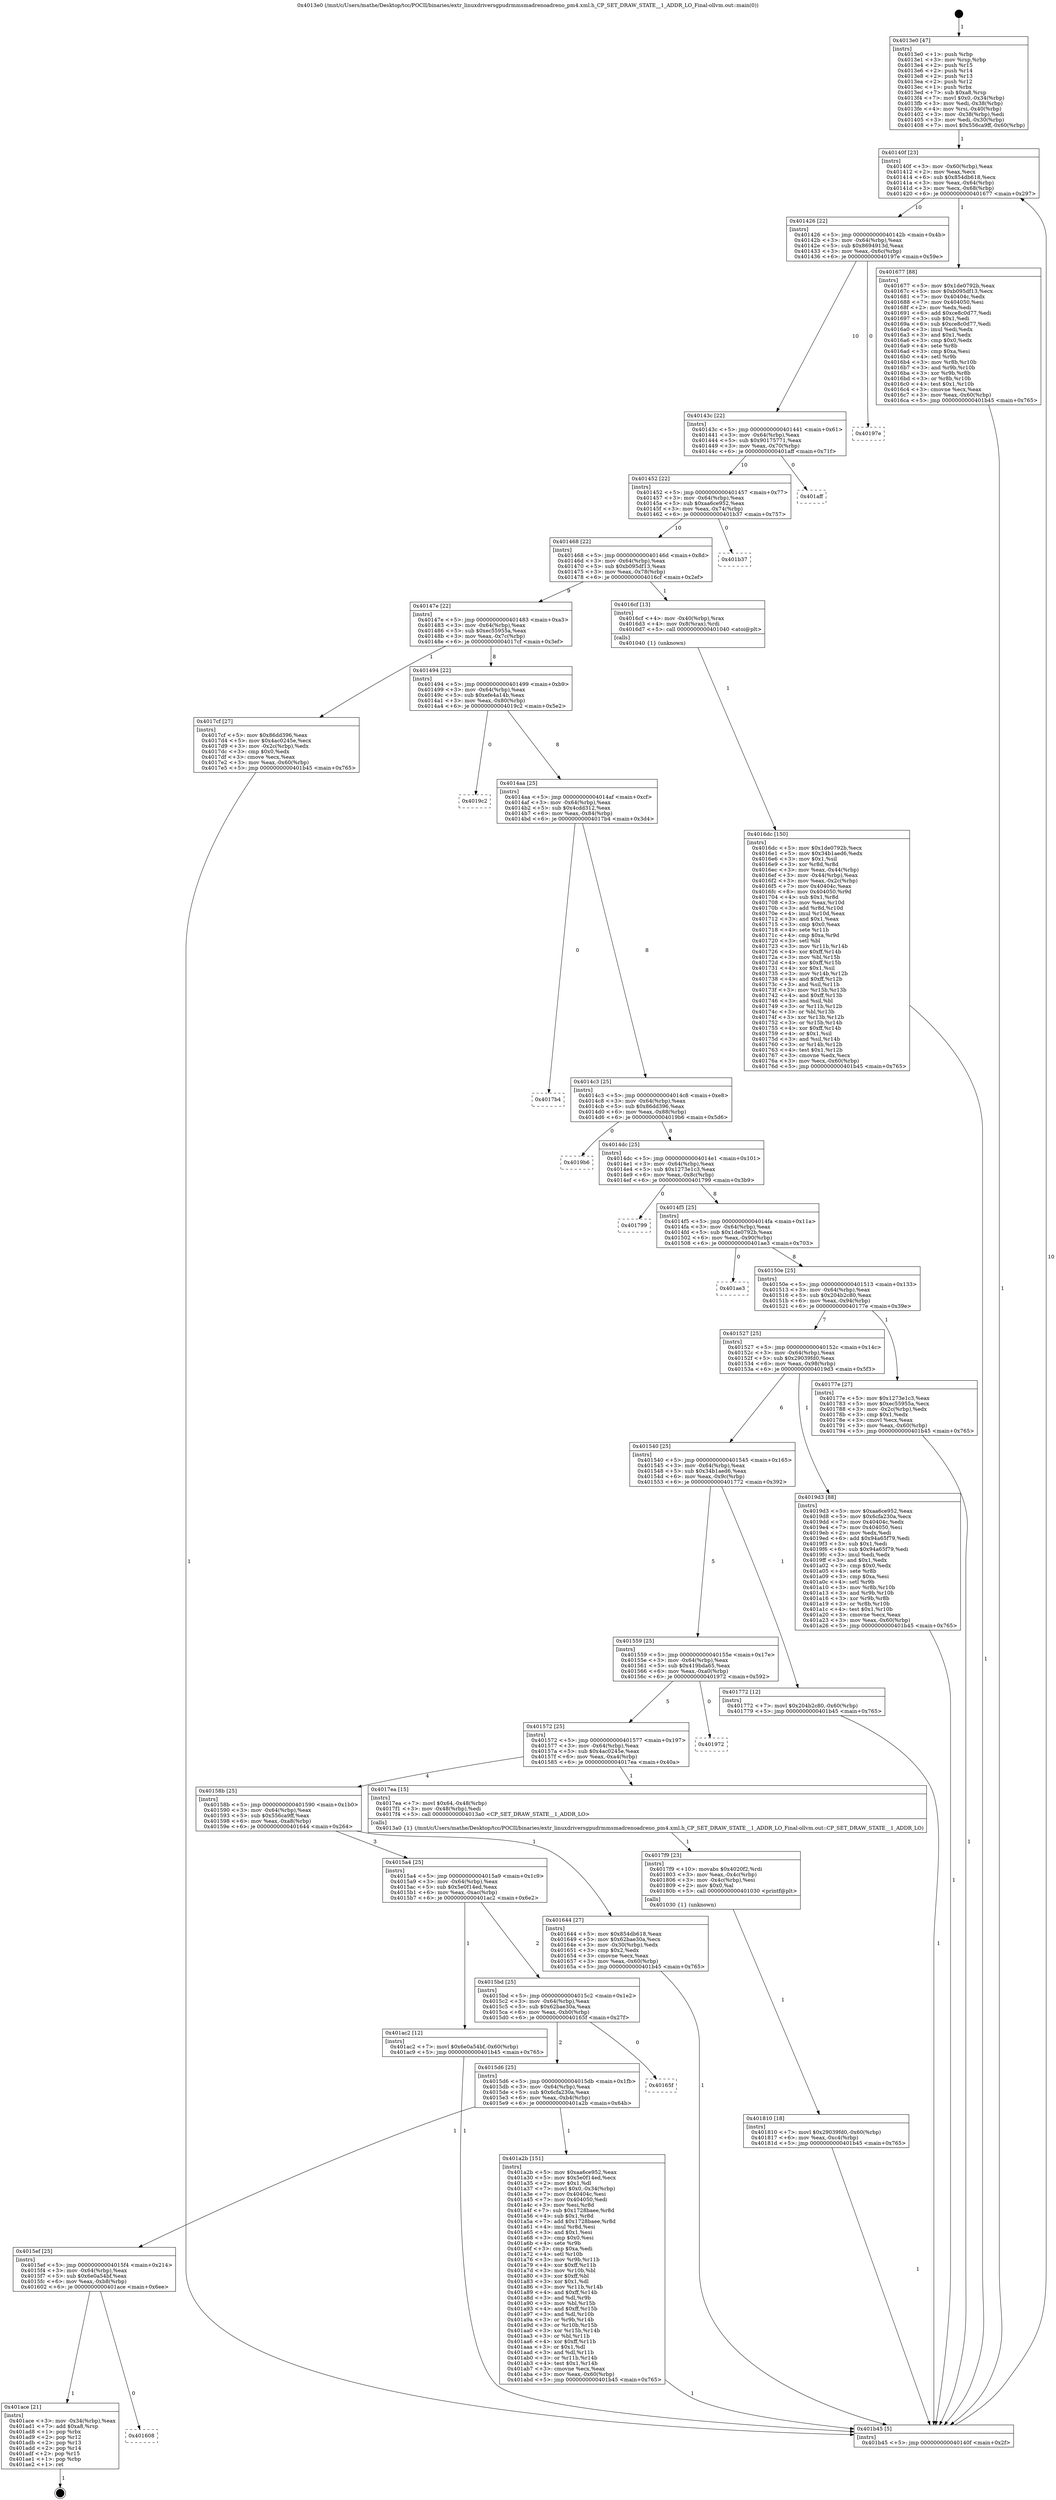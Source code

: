 digraph "0x4013e0" {
  label = "0x4013e0 (/mnt/c/Users/mathe/Desktop/tcc/POCII/binaries/extr_linuxdriversgpudrmmsmadrenoadreno_pm4.xml.h_CP_SET_DRAW_STATE__1_ADDR_LO_Final-ollvm.out::main(0))"
  labelloc = "t"
  node[shape=record]

  Entry [label="",width=0.3,height=0.3,shape=circle,fillcolor=black,style=filled]
  "0x40140f" [label="{
     0x40140f [23]\l
     | [instrs]\l
     &nbsp;&nbsp;0x40140f \<+3\>: mov -0x60(%rbp),%eax\l
     &nbsp;&nbsp;0x401412 \<+2\>: mov %eax,%ecx\l
     &nbsp;&nbsp;0x401414 \<+6\>: sub $0x854db618,%ecx\l
     &nbsp;&nbsp;0x40141a \<+3\>: mov %eax,-0x64(%rbp)\l
     &nbsp;&nbsp;0x40141d \<+3\>: mov %ecx,-0x68(%rbp)\l
     &nbsp;&nbsp;0x401420 \<+6\>: je 0000000000401677 \<main+0x297\>\l
  }"]
  "0x401677" [label="{
     0x401677 [88]\l
     | [instrs]\l
     &nbsp;&nbsp;0x401677 \<+5\>: mov $0x1de0792b,%eax\l
     &nbsp;&nbsp;0x40167c \<+5\>: mov $0xb095df13,%ecx\l
     &nbsp;&nbsp;0x401681 \<+7\>: mov 0x40404c,%edx\l
     &nbsp;&nbsp;0x401688 \<+7\>: mov 0x404050,%esi\l
     &nbsp;&nbsp;0x40168f \<+2\>: mov %edx,%edi\l
     &nbsp;&nbsp;0x401691 \<+6\>: add $0xce8c0d77,%edi\l
     &nbsp;&nbsp;0x401697 \<+3\>: sub $0x1,%edi\l
     &nbsp;&nbsp;0x40169a \<+6\>: sub $0xce8c0d77,%edi\l
     &nbsp;&nbsp;0x4016a0 \<+3\>: imul %edi,%edx\l
     &nbsp;&nbsp;0x4016a3 \<+3\>: and $0x1,%edx\l
     &nbsp;&nbsp;0x4016a6 \<+3\>: cmp $0x0,%edx\l
     &nbsp;&nbsp;0x4016a9 \<+4\>: sete %r8b\l
     &nbsp;&nbsp;0x4016ad \<+3\>: cmp $0xa,%esi\l
     &nbsp;&nbsp;0x4016b0 \<+4\>: setl %r9b\l
     &nbsp;&nbsp;0x4016b4 \<+3\>: mov %r8b,%r10b\l
     &nbsp;&nbsp;0x4016b7 \<+3\>: and %r9b,%r10b\l
     &nbsp;&nbsp;0x4016ba \<+3\>: xor %r9b,%r8b\l
     &nbsp;&nbsp;0x4016bd \<+3\>: or %r8b,%r10b\l
     &nbsp;&nbsp;0x4016c0 \<+4\>: test $0x1,%r10b\l
     &nbsp;&nbsp;0x4016c4 \<+3\>: cmovne %ecx,%eax\l
     &nbsp;&nbsp;0x4016c7 \<+3\>: mov %eax,-0x60(%rbp)\l
     &nbsp;&nbsp;0x4016ca \<+5\>: jmp 0000000000401b45 \<main+0x765\>\l
  }"]
  "0x401426" [label="{
     0x401426 [22]\l
     | [instrs]\l
     &nbsp;&nbsp;0x401426 \<+5\>: jmp 000000000040142b \<main+0x4b\>\l
     &nbsp;&nbsp;0x40142b \<+3\>: mov -0x64(%rbp),%eax\l
     &nbsp;&nbsp;0x40142e \<+5\>: sub $0x8694913d,%eax\l
     &nbsp;&nbsp;0x401433 \<+3\>: mov %eax,-0x6c(%rbp)\l
     &nbsp;&nbsp;0x401436 \<+6\>: je 000000000040197e \<main+0x59e\>\l
  }"]
  Exit [label="",width=0.3,height=0.3,shape=circle,fillcolor=black,style=filled,peripheries=2]
  "0x40197e" [label="{
     0x40197e\l
  }", style=dashed]
  "0x40143c" [label="{
     0x40143c [22]\l
     | [instrs]\l
     &nbsp;&nbsp;0x40143c \<+5\>: jmp 0000000000401441 \<main+0x61\>\l
     &nbsp;&nbsp;0x401441 \<+3\>: mov -0x64(%rbp),%eax\l
     &nbsp;&nbsp;0x401444 \<+5\>: sub $0x90175771,%eax\l
     &nbsp;&nbsp;0x401449 \<+3\>: mov %eax,-0x70(%rbp)\l
     &nbsp;&nbsp;0x40144c \<+6\>: je 0000000000401aff \<main+0x71f\>\l
  }"]
  "0x401608" [label="{
     0x401608\l
  }", style=dashed]
  "0x401aff" [label="{
     0x401aff\l
  }", style=dashed]
  "0x401452" [label="{
     0x401452 [22]\l
     | [instrs]\l
     &nbsp;&nbsp;0x401452 \<+5\>: jmp 0000000000401457 \<main+0x77\>\l
     &nbsp;&nbsp;0x401457 \<+3\>: mov -0x64(%rbp),%eax\l
     &nbsp;&nbsp;0x40145a \<+5\>: sub $0xaa6ce952,%eax\l
     &nbsp;&nbsp;0x40145f \<+3\>: mov %eax,-0x74(%rbp)\l
     &nbsp;&nbsp;0x401462 \<+6\>: je 0000000000401b37 \<main+0x757\>\l
  }"]
  "0x401ace" [label="{
     0x401ace [21]\l
     | [instrs]\l
     &nbsp;&nbsp;0x401ace \<+3\>: mov -0x34(%rbp),%eax\l
     &nbsp;&nbsp;0x401ad1 \<+7\>: add $0xa8,%rsp\l
     &nbsp;&nbsp;0x401ad8 \<+1\>: pop %rbx\l
     &nbsp;&nbsp;0x401ad9 \<+2\>: pop %r12\l
     &nbsp;&nbsp;0x401adb \<+2\>: pop %r13\l
     &nbsp;&nbsp;0x401add \<+2\>: pop %r14\l
     &nbsp;&nbsp;0x401adf \<+2\>: pop %r15\l
     &nbsp;&nbsp;0x401ae1 \<+1\>: pop %rbp\l
     &nbsp;&nbsp;0x401ae2 \<+1\>: ret\l
  }"]
  "0x401b37" [label="{
     0x401b37\l
  }", style=dashed]
  "0x401468" [label="{
     0x401468 [22]\l
     | [instrs]\l
     &nbsp;&nbsp;0x401468 \<+5\>: jmp 000000000040146d \<main+0x8d\>\l
     &nbsp;&nbsp;0x40146d \<+3\>: mov -0x64(%rbp),%eax\l
     &nbsp;&nbsp;0x401470 \<+5\>: sub $0xb095df13,%eax\l
     &nbsp;&nbsp;0x401475 \<+3\>: mov %eax,-0x78(%rbp)\l
     &nbsp;&nbsp;0x401478 \<+6\>: je 00000000004016cf \<main+0x2ef\>\l
  }"]
  "0x4015ef" [label="{
     0x4015ef [25]\l
     | [instrs]\l
     &nbsp;&nbsp;0x4015ef \<+5\>: jmp 00000000004015f4 \<main+0x214\>\l
     &nbsp;&nbsp;0x4015f4 \<+3\>: mov -0x64(%rbp),%eax\l
     &nbsp;&nbsp;0x4015f7 \<+5\>: sub $0x6e0a54bf,%eax\l
     &nbsp;&nbsp;0x4015fc \<+6\>: mov %eax,-0xb8(%rbp)\l
     &nbsp;&nbsp;0x401602 \<+6\>: je 0000000000401ace \<main+0x6ee\>\l
  }"]
  "0x4016cf" [label="{
     0x4016cf [13]\l
     | [instrs]\l
     &nbsp;&nbsp;0x4016cf \<+4\>: mov -0x40(%rbp),%rax\l
     &nbsp;&nbsp;0x4016d3 \<+4\>: mov 0x8(%rax),%rdi\l
     &nbsp;&nbsp;0x4016d7 \<+5\>: call 0000000000401040 \<atoi@plt\>\l
     | [calls]\l
     &nbsp;&nbsp;0x401040 \{1\} (unknown)\l
  }"]
  "0x40147e" [label="{
     0x40147e [22]\l
     | [instrs]\l
     &nbsp;&nbsp;0x40147e \<+5\>: jmp 0000000000401483 \<main+0xa3\>\l
     &nbsp;&nbsp;0x401483 \<+3\>: mov -0x64(%rbp),%eax\l
     &nbsp;&nbsp;0x401486 \<+5\>: sub $0xec55955a,%eax\l
     &nbsp;&nbsp;0x40148b \<+3\>: mov %eax,-0x7c(%rbp)\l
     &nbsp;&nbsp;0x40148e \<+6\>: je 00000000004017cf \<main+0x3ef\>\l
  }"]
  "0x401a2b" [label="{
     0x401a2b [151]\l
     | [instrs]\l
     &nbsp;&nbsp;0x401a2b \<+5\>: mov $0xaa6ce952,%eax\l
     &nbsp;&nbsp;0x401a30 \<+5\>: mov $0x5e0f14ed,%ecx\l
     &nbsp;&nbsp;0x401a35 \<+2\>: mov $0x1,%dl\l
     &nbsp;&nbsp;0x401a37 \<+7\>: movl $0x0,-0x34(%rbp)\l
     &nbsp;&nbsp;0x401a3e \<+7\>: mov 0x40404c,%esi\l
     &nbsp;&nbsp;0x401a45 \<+7\>: mov 0x404050,%edi\l
     &nbsp;&nbsp;0x401a4c \<+3\>: mov %esi,%r8d\l
     &nbsp;&nbsp;0x401a4f \<+7\>: sub $0x1728baee,%r8d\l
     &nbsp;&nbsp;0x401a56 \<+4\>: sub $0x1,%r8d\l
     &nbsp;&nbsp;0x401a5a \<+7\>: add $0x1728baee,%r8d\l
     &nbsp;&nbsp;0x401a61 \<+4\>: imul %r8d,%esi\l
     &nbsp;&nbsp;0x401a65 \<+3\>: and $0x1,%esi\l
     &nbsp;&nbsp;0x401a68 \<+3\>: cmp $0x0,%esi\l
     &nbsp;&nbsp;0x401a6b \<+4\>: sete %r9b\l
     &nbsp;&nbsp;0x401a6f \<+3\>: cmp $0xa,%edi\l
     &nbsp;&nbsp;0x401a72 \<+4\>: setl %r10b\l
     &nbsp;&nbsp;0x401a76 \<+3\>: mov %r9b,%r11b\l
     &nbsp;&nbsp;0x401a79 \<+4\>: xor $0xff,%r11b\l
     &nbsp;&nbsp;0x401a7d \<+3\>: mov %r10b,%bl\l
     &nbsp;&nbsp;0x401a80 \<+3\>: xor $0xff,%bl\l
     &nbsp;&nbsp;0x401a83 \<+3\>: xor $0x1,%dl\l
     &nbsp;&nbsp;0x401a86 \<+3\>: mov %r11b,%r14b\l
     &nbsp;&nbsp;0x401a89 \<+4\>: and $0xff,%r14b\l
     &nbsp;&nbsp;0x401a8d \<+3\>: and %dl,%r9b\l
     &nbsp;&nbsp;0x401a90 \<+3\>: mov %bl,%r15b\l
     &nbsp;&nbsp;0x401a93 \<+4\>: and $0xff,%r15b\l
     &nbsp;&nbsp;0x401a97 \<+3\>: and %dl,%r10b\l
     &nbsp;&nbsp;0x401a9a \<+3\>: or %r9b,%r14b\l
     &nbsp;&nbsp;0x401a9d \<+3\>: or %r10b,%r15b\l
     &nbsp;&nbsp;0x401aa0 \<+3\>: xor %r15b,%r14b\l
     &nbsp;&nbsp;0x401aa3 \<+3\>: or %bl,%r11b\l
     &nbsp;&nbsp;0x401aa6 \<+4\>: xor $0xff,%r11b\l
     &nbsp;&nbsp;0x401aaa \<+3\>: or $0x1,%dl\l
     &nbsp;&nbsp;0x401aad \<+3\>: and %dl,%r11b\l
     &nbsp;&nbsp;0x401ab0 \<+3\>: or %r11b,%r14b\l
     &nbsp;&nbsp;0x401ab3 \<+4\>: test $0x1,%r14b\l
     &nbsp;&nbsp;0x401ab7 \<+3\>: cmovne %ecx,%eax\l
     &nbsp;&nbsp;0x401aba \<+3\>: mov %eax,-0x60(%rbp)\l
     &nbsp;&nbsp;0x401abd \<+5\>: jmp 0000000000401b45 \<main+0x765\>\l
  }"]
  "0x4017cf" [label="{
     0x4017cf [27]\l
     | [instrs]\l
     &nbsp;&nbsp;0x4017cf \<+5\>: mov $0x86dd396,%eax\l
     &nbsp;&nbsp;0x4017d4 \<+5\>: mov $0x4ac0245e,%ecx\l
     &nbsp;&nbsp;0x4017d9 \<+3\>: mov -0x2c(%rbp),%edx\l
     &nbsp;&nbsp;0x4017dc \<+3\>: cmp $0x0,%edx\l
     &nbsp;&nbsp;0x4017df \<+3\>: cmove %ecx,%eax\l
     &nbsp;&nbsp;0x4017e2 \<+3\>: mov %eax,-0x60(%rbp)\l
     &nbsp;&nbsp;0x4017e5 \<+5\>: jmp 0000000000401b45 \<main+0x765\>\l
  }"]
  "0x401494" [label="{
     0x401494 [22]\l
     | [instrs]\l
     &nbsp;&nbsp;0x401494 \<+5\>: jmp 0000000000401499 \<main+0xb9\>\l
     &nbsp;&nbsp;0x401499 \<+3\>: mov -0x64(%rbp),%eax\l
     &nbsp;&nbsp;0x40149c \<+5\>: sub $0xefe4a14b,%eax\l
     &nbsp;&nbsp;0x4014a1 \<+3\>: mov %eax,-0x80(%rbp)\l
     &nbsp;&nbsp;0x4014a4 \<+6\>: je 00000000004019c2 \<main+0x5e2\>\l
  }"]
  "0x4015d6" [label="{
     0x4015d6 [25]\l
     | [instrs]\l
     &nbsp;&nbsp;0x4015d6 \<+5\>: jmp 00000000004015db \<main+0x1fb\>\l
     &nbsp;&nbsp;0x4015db \<+3\>: mov -0x64(%rbp),%eax\l
     &nbsp;&nbsp;0x4015de \<+5\>: sub $0x6cfa230a,%eax\l
     &nbsp;&nbsp;0x4015e3 \<+6\>: mov %eax,-0xb4(%rbp)\l
     &nbsp;&nbsp;0x4015e9 \<+6\>: je 0000000000401a2b \<main+0x64b\>\l
  }"]
  "0x4019c2" [label="{
     0x4019c2\l
  }", style=dashed]
  "0x4014aa" [label="{
     0x4014aa [25]\l
     | [instrs]\l
     &nbsp;&nbsp;0x4014aa \<+5\>: jmp 00000000004014af \<main+0xcf\>\l
     &nbsp;&nbsp;0x4014af \<+3\>: mov -0x64(%rbp),%eax\l
     &nbsp;&nbsp;0x4014b2 \<+5\>: sub $0x4cdd312,%eax\l
     &nbsp;&nbsp;0x4014b7 \<+6\>: mov %eax,-0x84(%rbp)\l
     &nbsp;&nbsp;0x4014bd \<+6\>: je 00000000004017b4 \<main+0x3d4\>\l
  }"]
  "0x40165f" [label="{
     0x40165f\l
  }", style=dashed]
  "0x4017b4" [label="{
     0x4017b4\l
  }", style=dashed]
  "0x4014c3" [label="{
     0x4014c3 [25]\l
     | [instrs]\l
     &nbsp;&nbsp;0x4014c3 \<+5\>: jmp 00000000004014c8 \<main+0xe8\>\l
     &nbsp;&nbsp;0x4014c8 \<+3\>: mov -0x64(%rbp),%eax\l
     &nbsp;&nbsp;0x4014cb \<+5\>: sub $0x86dd396,%eax\l
     &nbsp;&nbsp;0x4014d0 \<+6\>: mov %eax,-0x88(%rbp)\l
     &nbsp;&nbsp;0x4014d6 \<+6\>: je 00000000004019b6 \<main+0x5d6\>\l
  }"]
  "0x4015bd" [label="{
     0x4015bd [25]\l
     | [instrs]\l
     &nbsp;&nbsp;0x4015bd \<+5\>: jmp 00000000004015c2 \<main+0x1e2\>\l
     &nbsp;&nbsp;0x4015c2 \<+3\>: mov -0x64(%rbp),%eax\l
     &nbsp;&nbsp;0x4015c5 \<+5\>: sub $0x62bae30a,%eax\l
     &nbsp;&nbsp;0x4015ca \<+6\>: mov %eax,-0xb0(%rbp)\l
     &nbsp;&nbsp;0x4015d0 \<+6\>: je 000000000040165f \<main+0x27f\>\l
  }"]
  "0x4019b6" [label="{
     0x4019b6\l
  }", style=dashed]
  "0x4014dc" [label="{
     0x4014dc [25]\l
     | [instrs]\l
     &nbsp;&nbsp;0x4014dc \<+5\>: jmp 00000000004014e1 \<main+0x101\>\l
     &nbsp;&nbsp;0x4014e1 \<+3\>: mov -0x64(%rbp),%eax\l
     &nbsp;&nbsp;0x4014e4 \<+5\>: sub $0x1273e1c3,%eax\l
     &nbsp;&nbsp;0x4014e9 \<+6\>: mov %eax,-0x8c(%rbp)\l
     &nbsp;&nbsp;0x4014ef \<+6\>: je 0000000000401799 \<main+0x3b9\>\l
  }"]
  "0x401ac2" [label="{
     0x401ac2 [12]\l
     | [instrs]\l
     &nbsp;&nbsp;0x401ac2 \<+7\>: movl $0x6e0a54bf,-0x60(%rbp)\l
     &nbsp;&nbsp;0x401ac9 \<+5\>: jmp 0000000000401b45 \<main+0x765\>\l
  }"]
  "0x401799" [label="{
     0x401799\l
  }", style=dashed]
  "0x4014f5" [label="{
     0x4014f5 [25]\l
     | [instrs]\l
     &nbsp;&nbsp;0x4014f5 \<+5\>: jmp 00000000004014fa \<main+0x11a\>\l
     &nbsp;&nbsp;0x4014fa \<+3\>: mov -0x64(%rbp),%eax\l
     &nbsp;&nbsp;0x4014fd \<+5\>: sub $0x1de0792b,%eax\l
     &nbsp;&nbsp;0x401502 \<+6\>: mov %eax,-0x90(%rbp)\l
     &nbsp;&nbsp;0x401508 \<+6\>: je 0000000000401ae3 \<main+0x703\>\l
  }"]
  "0x401810" [label="{
     0x401810 [18]\l
     | [instrs]\l
     &nbsp;&nbsp;0x401810 \<+7\>: movl $0x29039fd0,-0x60(%rbp)\l
     &nbsp;&nbsp;0x401817 \<+6\>: mov %eax,-0xc4(%rbp)\l
     &nbsp;&nbsp;0x40181d \<+5\>: jmp 0000000000401b45 \<main+0x765\>\l
  }"]
  "0x401ae3" [label="{
     0x401ae3\l
  }", style=dashed]
  "0x40150e" [label="{
     0x40150e [25]\l
     | [instrs]\l
     &nbsp;&nbsp;0x40150e \<+5\>: jmp 0000000000401513 \<main+0x133\>\l
     &nbsp;&nbsp;0x401513 \<+3\>: mov -0x64(%rbp),%eax\l
     &nbsp;&nbsp;0x401516 \<+5\>: sub $0x204b2c80,%eax\l
     &nbsp;&nbsp;0x40151b \<+6\>: mov %eax,-0x94(%rbp)\l
     &nbsp;&nbsp;0x401521 \<+6\>: je 000000000040177e \<main+0x39e\>\l
  }"]
  "0x4017f9" [label="{
     0x4017f9 [23]\l
     | [instrs]\l
     &nbsp;&nbsp;0x4017f9 \<+10\>: movabs $0x4020f2,%rdi\l
     &nbsp;&nbsp;0x401803 \<+3\>: mov %eax,-0x4c(%rbp)\l
     &nbsp;&nbsp;0x401806 \<+3\>: mov -0x4c(%rbp),%esi\l
     &nbsp;&nbsp;0x401809 \<+2\>: mov $0x0,%al\l
     &nbsp;&nbsp;0x40180b \<+5\>: call 0000000000401030 \<printf@plt\>\l
     | [calls]\l
     &nbsp;&nbsp;0x401030 \{1\} (unknown)\l
  }"]
  "0x40177e" [label="{
     0x40177e [27]\l
     | [instrs]\l
     &nbsp;&nbsp;0x40177e \<+5\>: mov $0x1273e1c3,%eax\l
     &nbsp;&nbsp;0x401783 \<+5\>: mov $0xec55955a,%ecx\l
     &nbsp;&nbsp;0x401788 \<+3\>: mov -0x2c(%rbp),%edx\l
     &nbsp;&nbsp;0x40178b \<+3\>: cmp $0x1,%edx\l
     &nbsp;&nbsp;0x40178e \<+3\>: cmovl %ecx,%eax\l
     &nbsp;&nbsp;0x401791 \<+3\>: mov %eax,-0x60(%rbp)\l
     &nbsp;&nbsp;0x401794 \<+5\>: jmp 0000000000401b45 \<main+0x765\>\l
  }"]
  "0x401527" [label="{
     0x401527 [25]\l
     | [instrs]\l
     &nbsp;&nbsp;0x401527 \<+5\>: jmp 000000000040152c \<main+0x14c\>\l
     &nbsp;&nbsp;0x40152c \<+3\>: mov -0x64(%rbp),%eax\l
     &nbsp;&nbsp;0x40152f \<+5\>: sub $0x29039fd0,%eax\l
     &nbsp;&nbsp;0x401534 \<+6\>: mov %eax,-0x98(%rbp)\l
     &nbsp;&nbsp;0x40153a \<+6\>: je 00000000004019d3 \<main+0x5f3\>\l
  }"]
  "0x4016dc" [label="{
     0x4016dc [150]\l
     | [instrs]\l
     &nbsp;&nbsp;0x4016dc \<+5\>: mov $0x1de0792b,%ecx\l
     &nbsp;&nbsp;0x4016e1 \<+5\>: mov $0x34b1aed6,%edx\l
     &nbsp;&nbsp;0x4016e6 \<+3\>: mov $0x1,%sil\l
     &nbsp;&nbsp;0x4016e9 \<+3\>: xor %r8d,%r8d\l
     &nbsp;&nbsp;0x4016ec \<+3\>: mov %eax,-0x44(%rbp)\l
     &nbsp;&nbsp;0x4016ef \<+3\>: mov -0x44(%rbp),%eax\l
     &nbsp;&nbsp;0x4016f2 \<+3\>: mov %eax,-0x2c(%rbp)\l
     &nbsp;&nbsp;0x4016f5 \<+7\>: mov 0x40404c,%eax\l
     &nbsp;&nbsp;0x4016fc \<+8\>: mov 0x404050,%r9d\l
     &nbsp;&nbsp;0x401704 \<+4\>: sub $0x1,%r8d\l
     &nbsp;&nbsp;0x401708 \<+3\>: mov %eax,%r10d\l
     &nbsp;&nbsp;0x40170b \<+3\>: add %r8d,%r10d\l
     &nbsp;&nbsp;0x40170e \<+4\>: imul %r10d,%eax\l
     &nbsp;&nbsp;0x401712 \<+3\>: and $0x1,%eax\l
     &nbsp;&nbsp;0x401715 \<+3\>: cmp $0x0,%eax\l
     &nbsp;&nbsp;0x401718 \<+4\>: sete %r11b\l
     &nbsp;&nbsp;0x40171c \<+4\>: cmp $0xa,%r9d\l
     &nbsp;&nbsp;0x401720 \<+3\>: setl %bl\l
     &nbsp;&nbsp;0x401723 \<+3\>: mov %r11b,%r14b\l
     &nbsp;&nbsp;0x401726 \<+4\>: xor $0xff,%r14b\l
     &nbsp;&nbsp;0x40172a \<+3\>: mov %bl,%r15b\l
     &nbsp;&nbsp;0x40172d \<+4\>: xor $0xff,%r15b\l
     &nbsp;&nbsp;0x401731 \<+4\>: xor $0x1,%sil\l
     &nbsp;&nbsp;0x401735 \<+3\>: mov %r14b,%r12b\l
     &nbsp;&nbsp;0x401738 \<+4\>: and $0xff,%r12b\l
     &nbsp;&nbsp;0x40173c \<+3\>: and %sil,%r11b\l
     &nbsp;&nbsp;0x40173f \<+3\>: mov %r15b,%r13b\l
     &nbsp;&nbsp;0x401742 \<+4\>: and $0xff,%r13b\l
     &nbsp;&nbsp;0x401746 \<+3\>: and %sil,%bl\l
     &nbsp;&nbsp;0x401749 \<+3\>: or %r11b,%r12b\l
     &nbsp;&nbsp;0x40174c \<+3\>: or %bl,%r13b\l
     &nbsp;&nbsp;0x40174f \<+3\>: xor %r13b,%r12b\l
     &nbsp;&nbsp;0x401752 \<+3\>: or %r15b,%r14b\l
     &nbsp;&nbsp;0x401755 \<+4\>: xor $0xff,%r14b\l
     &nbsp;&nbsp;0x401759 \<+4\>: or $0x1,%sil\l
     &nbsp;&nbsp;0x40175d \<+3\>: and %sil,%r14b\l
     &nbsp;&nbsp;0x401760 \<+3\>: or %r14b,%r12b\l
     &nbsp;&nbsp;0x401763 \<+4\>: test $0x1,%r12b\l
     &nbsp;&nbsp;0x401767 \<+3\>: cmovne %edx,%ecx\l
     &nbsp;&nbsp;0x40176a \<+3\>: mov %ecx,-0x60(%rbp)\l
     &nbsp;&nbsp;0x40176d \<+5\>: jmp 0000000000401b45 \<main+0x765\>\l
  }"]
  "0x4019d3" [label="{
     0x4019d3 [88]\l
     | [instrs]\l
     &nbsp;&nbsp;0x4019d3 \<+5\>: mov $0xaa6ce952,%eax\l
     &nbsp;&nbsp;0x4019d8 \<+5\>: mov $0x6cfa230a,%ecx\l
     &nbsp;&nbsp;0x4019dd \<+7\>: mov 0x40404c,%edx\l
     &nbsp;&nbsp;0x4019e4 \<+7\>: mov 0x404050,%esi\l
     &nbsp;&nbsp;0x4019eb \<+2\>: mov %edx,%edi\l
     &nbsp;&nbsp;0x4019ed \<+6\>: add $0x94a65f79,%edi\l
     &nbsp;&nbsp;0x4019f3 \<+3\>: sub $0x1,%edi\l
     &nbsp;&nbsp;0x4019f6 \<+6\>: sub $0x94a65f79,%edi\l
     &nbsp;&nbsp;0x4019fc \<+3\>: imul %edi,%edx\l
     &nbsp;&nbsp;0x4019ff \<+3\>: and $0x1,%edx\l
     &nbsp;&nbsp;0x401a02 \<+3\>: cmp $0x0,%edx\l
     &nbsp;&nbsp;0x401a05 \<+4\>: sete %r8b\l
     &nbsp;&nbsp;0x401a09 \<+3\>: cmp $0xa,%esi\l
     &nbsp;&nbsp;0x401a0c \<+4\>: setl %r9b\l
     &nbsp;&nbsp;0x401a10 \<+3\>: mov %r8b,%r10b\l
     &nbsp;&nbsp;0x401a13 \<+3\>: and %r9b,%r10b\l
     &nbsp;&nbsp;0x401a16 \<+3\>: xor %r9b,%r8b\l
     &nbsp;&nbsp;0x401a19 \<+3\>: or %r8b,%r10b\l
     &nbsp;&nbsp;0x401a1c \<+4\>: test $0x1,%r10b\l
     &nbsp;&nbsp;0x401a20 \<+3\>: cmovne %ecx,%eax\l
     &nbsp;&nbsp;0x401a23 \<+3\>: mov %eax,-0x60(%rbp)\l
     &nbsp;&nbsp;0x401a26 \<+5\>: jmp 0000000000401b45 \<main+0x765\>\l
  }"]
  "0x401540" [label="{
     0x401540 [25]\l
     | [instrs]\l
     &nbsp;&nbsp;0x401540 \<+5\>: jmp 0000000000401545 \<main+0x165\>\l
     &nbsp;&nbsp;0x401545 \<+3\>: mov -0x64(%rbp),%eax\l
     &nbsp;&nbsp;0x401548 \<+5\>: sub $0x34b1aed6,%eax\l
     &nbsp;&nbsp;0x40154d \<+6\>: mov %eax,-0x9c(%rbp)\l
     &nbsp;&nbsp;0x401553 \<+6\>: je 0000000000401772 \<main+0x392\>\l
  }"]
  "0x4013e0" [label="{
     0x4013e0 [47]\l
     | [instrs]\l
     &nbsp;&nbsp;0x4013e0 \<+1\>: push %rbp\l
     &nbsp;&nbsp;0x4013e1 \<+3\>: mov %rsp,%rbp\l
     &nbsp;&nbsp;0x4013e4 \<+2\>: push %r15\l
     &nbsp;&nbsp;0x4013e6 \<+2\>: push %r14\l
     &nbsp;&nbsp;0x4013e8 \<+2\>: push %r13\l
     &nbsp;&nbsp;0x4013ea \<+2\>: push %r12\l
     &nbsp;&nbsp;0x4013ec \<+1\>: push %rbx\l
     &nbsp;&nbsp;0x4013ed \<+7\>: sub $0xa8,%rsp\l
     &nbsp;&nbsp;0x4013f4 \<+7\>: movl $0x0,-0x34(%rbp)\l
     &nbsp;&nbsp;0x4013fb \<+3\>: mov %edi,-0x38(%rbp)\l
     &nbsp;&nbsp;0x4013fe \<+4\>: mov %rsi,-0x40(%rbp)\l
     &nbsp;&nbsp;0x401402 \<+3\>: mov -0x38(%rbp),%edi\l
     &nbsp;&nbsp;0x401405 \<+3\>: mov %edi,-0x30(%rbp)\l
     &nbsp;&nbsp;0x401408 \<+7\>: movl $0x556ca9ff,-0x60(%rbp)\l
  }"]
  "0x401772" [label="{
     0x401772 [12]\l
     | [instrs]\l
     &nbsp;&nbsp;0x401772 \<+7\>: movl $0x204b2c80,-0x60(%rbp)\l
     &nbsp;&nbsp;0x401779 \<+5\>: jmp 0000000000401b45 \<main+0x765\>\l
  }"]
  "0x401559" [label="{
     0x401559 [25]\l
     | [instrs]\l
     &nbsp;&nbsp;0x401559 \<+5\>: jmp 000000000040155e \<main+0x17e\>\l
     &nbsp;&nbsp;0x40155e \<+3\>: mov -0x64(%rbp),%eax\l
     &nbsp;&nbsp;0x401561 \<+5\>: sub $0x419bda65,%eax\l
     &nbsp;&nbsp;0x401566 \<+6\>: mov %eax,-0xa0(%rbp)\l
     &nbsp;&nbsp;0x40156c \<+6\>: je 0000000000401972 \<main+0x592\>\l
  }"]
  "0x401b45" [label="{
     0x401b45 [5]\l
     | [instrs]\l
     &nbsp;&nbsp;0x401b45 \<+5\>: jmp 000000000040140f \<main+0x2f\>\l
  }"]
  "0x401972" [label="{
     0x401972\l
  }", style=dashed]
  "0x401572" [label="{
     0x401572 [25]\l
     | [instrs]\l
     &nbsp;&nbsp;0x401572 \<+5\>: jmp 0000000000401577 \<main+0x197\>\l
     &nbsp;&nbsp;0x401577 \<+3\>: mov -0x64(%rbp),%eax\l
     &nbsp;&nbsp;0x40157a \<+5\>: sub $0x4ac0245e,%eax\l
     &nbsp;&nbsp;0x40157f \<+6\>: mov %eax,-0xa4(%rbp)\l
     &nbsp;&nbsp;0x401585 \<+6\>: je 00000000004017ea \<main+0x40a\>\l
  }"]
  "0x4015a4" [label="{
     0x4015a4 [25]\l
     | [instrs]\l
     &nbsp;&nbsp;0x4015a4 \<+5\>: jmp 00000000004015a9 \<main+0x1c9\>\l
     &nbsp;&nbsp;0x4015a9 \<+3\>: mov -0x64(%rbp),%eax\l
     &nbsp;&nbsp;0x4015ac \<+5\>: sub $0x5e0f14ed,%eax\l
     &nbsp;&nbsp;0x4015b1 \<+6\>: mov %eax,-0xac(%rbp)\l
     &nbsp;&nbsp;0x4015b7 \<+6\>: je 0000000000401ac2 \<main+0x6e2\>\l
  }"]
  "0x4017ea" [label="{
     0x4017ea [15]\l
     | [instrs]\l
     &nbsp;&nbsp;0x4017ea \<+7\>: movl $0x64,-0x48(%rbp)\l
     &nbsp;&nbsp;0x4017f1 \<+3\>: mov -0x48(%rbp),%edi\l
     &nbsp;&nbsp;0x4017f4 \<+5\>: call 00000000004013a0 \<CP_SET_DRAW_STATE__1_ADDR_LO\>\l
     | [calls]\l
     &nbsp;&nbsp;0x4013a0 \{1\} (/mnt/c/Users/mathe/Desktop/tcc/POCII/binaries/extr_linuxdriversgpudrmmsmadrenoadreno_pm4.xml.h_CP_SET_DRAW_STATE__1_ADDR_LO_Final-ollvm.out::CP_SET_DRAW_STATE__1_ADDR_LO)\l
  }"]
  "0x40158b" [label="{
     0x40158b [25]\l
     | [instrs]\l
     &nbsp;&nbsp;0x40158b \<+5\>: jmp 0000000000401590 \<main+0x1b0\>\l
     &nbsp;&nbsp;0x401590 \<+3\>: mov -0x64(%rbp),%eax\l
     &nbsp;&nbsp;0x401593 \<+5\>: sub $0x556ca9ff,%eax\l
     &nbsp;&nbsp;0x401598 \<+6\>: mov %eax,-0xa8(%rbp)\l
     &nbsp;&nbsp;0x40159e \<+6\>: je 0000000000401644 \<main+0x264\>\l
  }"]
  "0x401644" [label="{
     0x401644 [27]\l
     | [instrs]\l
     &nbsp;&nbsp;0x401644 \<+5\>: mov $0x854db618,%eax\l
     &nbsp;&nbsp;0x401649 \<+5\>: mov $0x62bae30a,%ecx\l
     &nbsp;&nbsp;0x40164e \<+3\>: mov -0x30(%rbp),%edx\l
     &nbsp;&nbsp;0x401651 \<+3\>: cmp $0x2,%edx\l
     &nbsp;&nbsp;0x401654 \<+3\>: cmovne %ecx,%eax\l
     &nbsp;&nbsp;0x401657 \<+3\>: mov %eax,-0x60(%rbp)\l
     &nbsp;&nbsp;0x40165a \<+5\>: jmp 0000000000401b45 \<main+0x765\>\l
  }"]
  Entry -> "0x4013e0" [label=" 1"]
  "0x40140f" -> "0x401677" [label=" 1"]
  "0x40140f" -> "0x401426" [label=" 10"]
  "0x401ace" -> Exit [label=" 1"]
  "0x401426" -> "0x40197e" [label=" 0"]
  "0x401426" -> "0x40143c" [label=" 10"]
  "0x4015ef" -> "0x401608" [label=" 0"]
  "0x40143c" -> "0x401aff" [label=" 0"]
  "0x40143c" -> "0x401452" [label=" 10"]
  "0x4015ef" -> "0x401ace" [label=" 1"]
  "0x401452" -> "0x401b37" [label=" 0"]
  "0x401452" -> "0x401468" [label=" 10"]
  "0x401ac2" -> "0x401b45" [label=" 1"]
  "0x401468" -> "0x4016cf" [label=" 1"]
  "0x401468" -> "0x40147e" [label=" 9"]
  "0x401a2b" -> "0x401b45" [label=" 1"]
  "0x40147e" -> "0x4017cf" [label=" 1"]
  "0x40147e" -> "0x401494" [label=" 8"]
  "0x4015d6" -> "0x4015ef" [label=" 1"]
  "0x401494" -> "0x4019c2" [label=" 0"]
  "0x401494" -> "0x4014aa" [label=" 8"]
  "0x4015d6" -> "0x401a2b" [label=" 1"]
  "0x4014aa" -> "0x4017b4" [label=" 0"]
  "0x4014aa" -> "0x4014c3" [label=" 8"]
  "0x4015bd" -> "0x4015d6" [label=" 2"]
  "0x4014c3" -> "0x4019b6" [label=" 0"]
  "0x4014c3" -> "0x4014dc" [label=" 8"]
  "0x4015bd" -> "0x40165f" [label=" 0"]
  "0x4014dc" -> "0x401799" [label=" 0"]
  "0x4014dc" -> "0x4014f5" [label=" 8"]
  "0x4015a4" -> "0x4015bd" [label=" 2"]
  "0x4014f5" -> "0x401ae3" [label=" 0"]
  "0x4014f5" -> "0x40150e" [label=" 8"]
  "0x4015a4" -> "0x401ac2" [label=" 1"]
  "0x40150e" -> "0x40177e" [label=" 1"]
  "0x40150e" -> "0x401527" [label=" 7"]
  "0x4019d3" -> "0x401b45" [label=" 1"]
  "0x401527" -> "0x4019d3" [label=" 1"]
  "0x401527" -> "0x401540" [label=" 6"]
  "0x401810" -> "0x401b45" [label=" 1"]
  "0x401540" -> "0x401772" [label=" 1"]
  "0x401540" -> "0x401559" [label=" 5"]
  "0x4017f9" -> "0x401810" [label=" 1"]
  "0x401559" -> "0x401972" [label=" 0"]
  "0x401559" -> "0x401572" [label=" 5"]
  "0x4017ea" -> "0x4017f9" [label=" 1"]
  "0x401572" -> "0x4017ea" [label=" 1"]
  "0x401572" -> "0x40158b" [label=" 4"]
  "0x4017cf" -> "0x401b45" [label=" 1"]
  "0x40158b" -> "0x401644" [label=" 1"]
  "0x40158b" -> "0x4015a4" [label=" 3"]
  "0x401644" -> "0x401b45" [label=" 1"]
  "0x4013e0" -> "0x40140f" [label=" 1"]
  "0x401b45" -> "0x40140f" [label=" 10"]
  "0x401677" -> "0x401b45" [label=" 1"]
  "0x4016cf" -> "0x4016dc" [label=" 1"]
  "0x4016dc" -> "0x401b45" [label=" 1"]
  "0x401772" -> "0x401b45" [label=" 1"]
  "0x40177e" -> "0x401b45" [label=" 1"]
}
